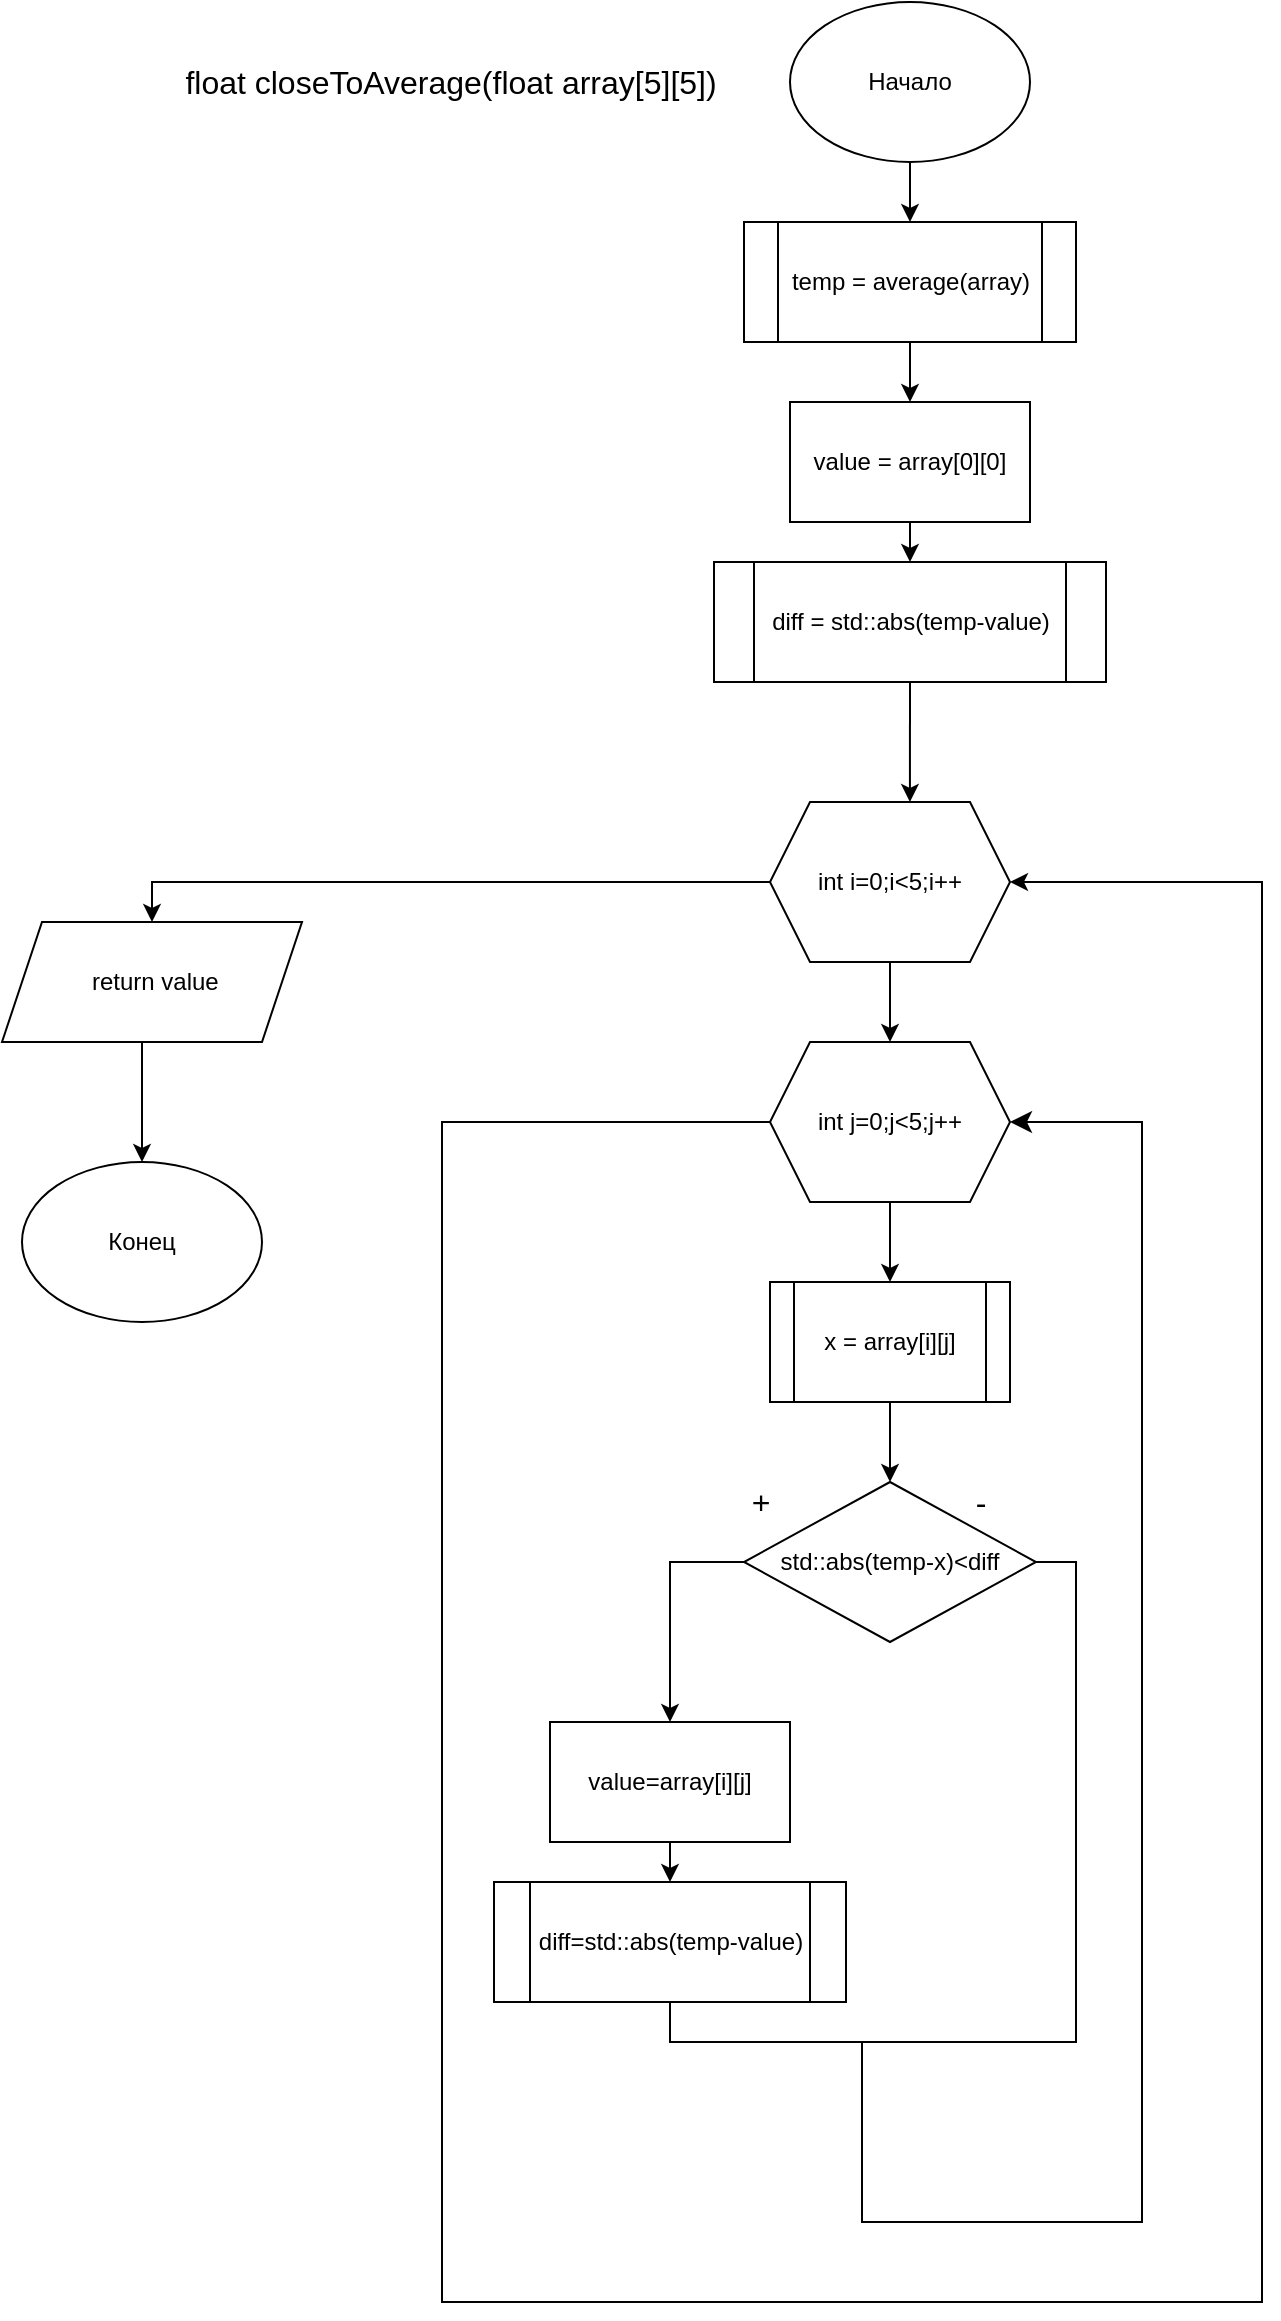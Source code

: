 <mxfile version="20.8.20" type="device"><diagram name="Страница 1" id="4-SUHKtgI3fiL11Xwihq"><mxGraphModel dx="1434" dy="1951" grid="1" gridSize="10" guides="1" tooltips="1" connect="1" arrows="1" fold="1" page="1" pageScale="1" pageWidth="827" pageHeight="1169" math="0" shadow="0"><root><mxCell id="0"/><mxCell id="1" parent="0"/><mxCell id="CkIjaUXy4TM7REJ4EyBM-3" style="edgeStyle=orthogonalEdgeStyle;rounded=0;orthogonalLoop=1;jettySize=auto;html=1;exitX=0.5;exitY=1;exitDx=0;exitDy=0;entryX=0.5;entryY=0;entryDx=0;entryDy=0;" edge="1" parent="1" source="ek4f7XwiKQwmnmZGUb0l-1" target="CkIjaUXy4TM7REJ4EyBM-2"><mxGeometry relative="1" as="geometry"/></mxCell><mxCell id="ek4f7XwiKQwmnmZGUb0l-1" value="&lt;div&gt;Начало&lt;/div&gt;" style="ellipse;whiteSpace=wrap;html=1;" parent="1" vertex="1"><mxGeometry x="404" y="-910" width="120" height="80" as="geometry"/></mxCell><mxCell id="ek4f7XwiKQwmnmZGUb0l-29" style="edgeStyle=orthogonalEdgeStyle;rounded=0;orthogonalLoop=1;jettySize=auto;html=1;exitX=0.5;exitY=1;exitDx=0;exitDy=0;entryX=0.5;entryY=0;entryDx=0;entryDy=0;strokeColor=default;fontSize=16;endArrow=classic;endFill=1;" parent="1" source="ek4f7XwiKQwmnmZGUb0l-4" target="ek4f7XwiKQwmnmZGUb0l-26" edge="1"><mxGeometry relative="1" as="geometry"/></mxCell><mxCell id="ek4f7XwiKQwmnmZGUb0l-43" style="edgeStyle=orthogonalEdgeStyle;rounded=0;orthogonalLoop=1;jettySize=auto;html=1;exitX=0;exitY=0.5;exitDx=0;exitDy=0;entryX=0.5;entryY=0;entryDx=0;entryDy=0;strokeColor=default;fontSize=12;endArrow=classic;endFill=1;" parent="1" source="ek4f7XwiKQwmnmZGUb0l-4" target="ek4f7XwiKQwmnmZGUb0l-42" edge="1"><mxGeometry relative="1" as="geometry"/></mxCell><mxCell id="ek4f7XwiKQwmnmZGUb0l-4" value="int i=0;i&amp;lt;5;i++" style="shape=hexagon;perimeter=hexagonPerimeter2;whiteSpace=wrap;html=1;fixedSize=1;" parent="1" vertex="1"><mxGeometry x="394" y="-510" width="120" height="80" as="geometry"/></mxCell><mxCell id="ek4f7XwiKQwmnmZGUb0l-25" value="float closeToAverage(float array[5][5])" style="text;html=1;align=center;verticalAlign=middle;resizable=0;points=[];autosize=1;strokeColor=none;fillColor=none;fontSize=16;" parent="1" vertex="1"><mxGeometry x="89" y="-885" width="290" height="30" as="geometry"/></mxCell><mxCell id="CkIjaUXy4TM7REJ4EyBM-13" style="edgeStyle=orthogonalEdgeStyle;rounded=0;orthogonalLoop=1;jettySize=auto;html=1;exitX=0.5;exitY=1;exitDx=0;exitDy=0;" edge="1" parent="1" source="ek4f7XwiKQwmnmZGUb0l-26" target="CkIjaUXy4TM7REJ4EyBM-12"><mxGeometry relative="1" as="geometry"/></mxCell><mxCell id="CkIjaUXy4TM7REJ4EyBM-33" style="edgeStyle=orthogonalEdgeStyle;rounded=0;orthogonalLoop=1;jettySize=auto;html=1;exitX=0;exitY=0.5;exitDx=0;exitDy=0;entryX=1;entryY=0.5;entryDx=0;entryDy=0;fontSize=16;endArrow=classic;endFill=1;" edge="1" parent="1" source="ek4f7XwiKQwmnmZGUb0l-26" target="ek4f7XwiKQwmnmZGUb0l-4"><mxGeometry relative="1" as="geometry"><Array as="points"><mxPoint x="230" y="-350"/><mxPoint x="230" y="240"/><mxPoint x="640" y="240"/><mxPoint x="640" y="-470"/></Array></mxGeometry></mxCell><mxCell id="ek4f7XwiKQwmnmZGUb0l-26" value="int j=0;j&amp;lt;5;j++" style="shape=hexagon;perimeter=hexagonPerimeter2;whiteSpace=wrap;html=1;fixedSize=1;fontSize=12;" parent="1" vertex="1"><mxGeometry x="394" y="-390" width="120" height="80" as="geometry"/></mxCell><mxCell id="ek4f7XwiKQwmnmZGUb0l-45" style="edgeStyle=orthogonalEdgeStyle;rounded=0;orthogonalLoop=1;jettySize=auto;html=1;exitX=0.5;exitY=1;exitDx=0;exitDy=0;strokeColor=default;fontSize=12;endArrow=classic;endFill=1;" parent="1" source="ek4f7XwiKQwmnmZGUb0l-42" target="ek4f7XwiKQwmnmZGUb0l-44" edge="1"><mxGeometry relative="1" as="geometry"><Array as="points"><mxPoint x="80" y="-390"/></Array></mxGeometry></mxCell><mxCell id="ek4f7XwiKQwmnmZGUb0l-42" value="&amp;nbsp;return value" style="shape=parallelogram;perimeter=parallelogramPerimeter;whiteSpace=wrap;html=1;fixedSize=1;fontSize=12;" parent="1" vertex="1"><mxGeometry x="10" y="-450" width="150" height="60" as="geometry"/></mxCell><mxCell id="ek4f7XwiKQwmnmZGUb0l-44" value="Конец" style="ellipse;whiteSpace=wrap;html=1;fontSize=12;" parent="1" vertex="1"><mxGeometry x="20" y="-330" width="120" height="80" as="geometry"/></mxCell><mxCell id="CkIjaUXy4TM7REJ4EyBM-5" style="edgeStyle=orthogonalEdgeStyle;rounded=0;orthogonalLoop=1;jettySize=auto;html=1;exitX=0.5;exitY=1;exitDx=0;exitDy=0;entryX=0.5;entryY=0;entryDx=0;entryDy=0;" edge="1" parent="1" source="CkIjaUXy4TM7REJ4EyBM-2" target="CkIjaUXy4TM7REJ4EyBM-4"><mxGeometry relative="1" as="geometry"/></mxCell><mxCell id="CkIjaUXy4TM7REJ4EyBM-2" value="temp = average(array)" style="shape=process;whiteSpace=wrap;html=1;backgroundOutline=1;" vertex="1" parent="1"><mxGeometry x="381" y="-800" width="166" height="60" as="geometry"/></mxCell><mxCell id="CkIjaUXy4TM7REJ4EyBM-8" style="edgeStyle=orthogonalEdgeStyle;rounded=0;orthogonalLoop=1;jettySize=auto;html=1;exitX=0.5;exitY=1;exitDx=0;exitDy=0;entryX=0.5;entryY=0;entryDx=0;entryDy=0;" edge="1" parent="1" source="CkIjaUXy4TM7REJ4EyBM-4" target="CkIjaUXy4TM7REJ4EyBM-6"><mxGeometry relative="1" as="geometry"/></mxCell><mxCell id="CkIjaUXy4TM7REJ4EyBM-4" value="value = array[0][0]" style="rounded=0;whiteSpace=wrap;html=1;" vertex="1" parent="1"><mxGeometry x="404" y="-710" width="120" height="60" as="geometry"/></mxCell><mxCell id="CkIjaUXy4TM7REJ4EyBM-11" style="edgeStyle=orthogonalEdgeStyle;rounded=0;orthogonalLoop=1;jettySize=auto;html=1;exitX=0.5;exitY=1;exitDx=0;exitDy=0;entryX=0.583;entryY=0;entryDx=0;entryDy=0;entryPerimeter=0;" edge="1" parent="1" source="CkIjaUXy4TM7REJ4EyBM-6" target="ek4f7XwiKQwmnmZGUb0l-4"><mxGeometry relative="1" as="geometry"/></mxCell><mxCell id="CkIjaUXy4TM7REJ4EyBM-6" value="diff = std::abs(temp-value)" style="shape=process;whiteSpace=wrap;html=1;backgroundOutline=1;" vertex="1" parent="1"><mxGeometry x="366" y="-630" width="196" height="60" as="geometry"/></mxCell><mxCell id="CkIjaUXy4TM7REJ4EyBM-15" style="edgeStyle=orthogonalEdgeStyle;rounded=0;orthogonalLoop=1;jettySize=auto;html=1;exitX=0.5;exitY=1;exitDx=0;exitDy=0;entryX=0.5;entryY=0;entryDx=0;entryDy=0;" edge="1" parent="1" source="CkIjaUXy4TM7REJ4EyBM-12" target="CkIjaUXy4TM7REJ4EyBM-14"><mxGeometry relative="1" as="geometry"/></mxCell><mxCell id="CkIjaUXy4TM7REJ4EyBM-12" value="x = array[i][j]" style="shape=process;whiteSpace=wrap;html=1;backgroundOutline=1;" vertex="1" parent="1"><mxGeometry x="394" y="-270" width="120" height="60" as="geometry"/></mxCell><mxCell id="CkIjaUXy4TM7REJ4EyBM-17" style="edgeStyle=orthogonalEdgeStyle;rounded=0;orthogonalLoop=1;jettySize=auto;html=1;exitX=0;exitY=0.5;exitDx=0;exitDy=0;entryX=0.5;entryY=0;entryDx=0;entryDy=0;" edge="1" parent="1" source="CkIjaUXy4TM7REJ4EyBM-14" target="CkIjaUXy4TM7REJ4EyBM-16"><mxGeometry relative="1" as="geometry"/></mxCell><mxCell id="CkIjaUXy4TM7REJ4EyBM-29" style="edgeStyle=orthogonalEdgeStyle;rounded=0;orthogonalLoop=1;jettySize=auto;html=1;exitX=1;exitY=0.5;exitDx=0;exitDy=0;fontSize=16;endArrow=none;endFill=0;" edge="1" parent="1" source="CkIjaUXy4TM7REJ4EyBM-14"><mxGeometry relative="1" as="geometry"><mxPoint x="440" y="160" as="targetPoint"/><Array as="points"><mxPoint x="547" y="-130"/><mxPoint x="547" y="110"/><mxPoint x="440" y="110"/></Array></mxGeometry></mxCell><mxCell id="CkIjaUXy4TM7REJ4EyBM-14" value="std::abs(temp-x)&amp;lt;diff" style="rhombus;whiteSpace=wrap;html=1;" vertex="1" parent="1"><mxGeometry x="381" y="-170" width="146" height="80" as="geometry"/></mxCell><mxCell id="CkIjaUXy4TM7REJ4EyBM-19" style="edgeStyle=orthogonalEdgeStyle;rounded=0;orthogonalLoop=1;jettySize=auto;html=1;exitX=0.5;exitY=1;exitDx=0;exitDy=0;entryX=0.5;entryY=0;entryDx=0;entryDy=0;" edge="1" parent="1" source="CkIjaUXy4TM7REJ4EyBM-16" target="CkIjaUXy4TM7REJ4EyBM-18"><mxGeometry relative="1" as="geometry"/></mxCell><mxCell id="CkIjaUXy4TM7REJ4EyBM-16" value="value=array[i][j]" style="rounded=0;whiteSpace=wrap;html=1;" vertex="1" parent="1"><mxGeometry x="284" y="-50" width="120" height="60" as="geometry"/></mxCell><mxCell id="CkIjaUXy4TM7REJ4EyBM-30" style="edgeStyle=orthogonalEdgeStyle;rounded=0;orthogonalLoop=1;jettySize=auto;html=1;exitX=0.5;exitY=1;exitDx=0;exitDy=0;fontSize=16;endArrow=none;endFill=0;" edge="1" parent="1" source="CkIjaUXy4TM7REJ4EyBM-18"><mxGeometry relative="1" as="geometry"><mxPoint x="440" y="140" as="targetPoint"/><Array as="points"><mxPoint x="344" y="110"/><mxPoint x="440" y="110"/></Array></mxGeometry></mxCell><mxCell id="CkIjaUXy4TM7REJ4EyBM-18" value="diff=std::abs(temp-value)" style="shape=process;whiteSpace=wrap;html=1;backgroundOutline=1;" vertex="1" parent="1"><mxGeometry x="256" y="30" width="176" height="60" as="geometry"/></mxCell><mxCell id="CkIjaUXy4TM7REJ4EyBM-20" value="+" style="text;html=1;align=center;verticalAlign=middle;resizable=0;points=[];autosize=1;strokeColor=none;fillColor=none;fontSize=16;" vertex="1" parent="1"><mxGeometry x="374" y="-175" width="30" height="30" as="geometry"/></mxCell><mxCell id="CkIjaUXy4TM7REJ4EyBM-21" value="-" style="text;html=1;align=center;verticalAlign=middle;resizable=0;points=[];autosize=1;strokeColor=none;fillColor=none;fontSize=16;" vertex="1" parent="1"><mxGeometry x="484" y="-175" width="30" height="30" as="geometry"/></mxCell><mxCell id="CkIjaUXy4TM7REJ4EyBM-32" value="" style="edgeStyle=segmentEdgeStyle;endArrow=classic;html=1;curved=0;rounded=0;endSize=8;startSize=8;sourcePerimeterSpacing=0;targetPerimeterSpacing=0;fontSize=16;entryX=1;entryY=0.5;entryDx=0;entryDy=0;" edge="1" parent="1" target="ek4f7XwiKQwmnmZGUb0l-26"><mxGeometry width="100" relative="1" as="geometry"><mxPoint x="440" y="160" as="sourcePoint"/><mxPoint x="540" y="200" as="targetPoint"/><Array as="points"><mxPoint x="440" y="200"/><mxPoint x="580" y="200"/><mxPoint x="580" y="-350"/></Array></mxGeometry></mxCell></root></mxGraphModel></diagram></mxfile>
